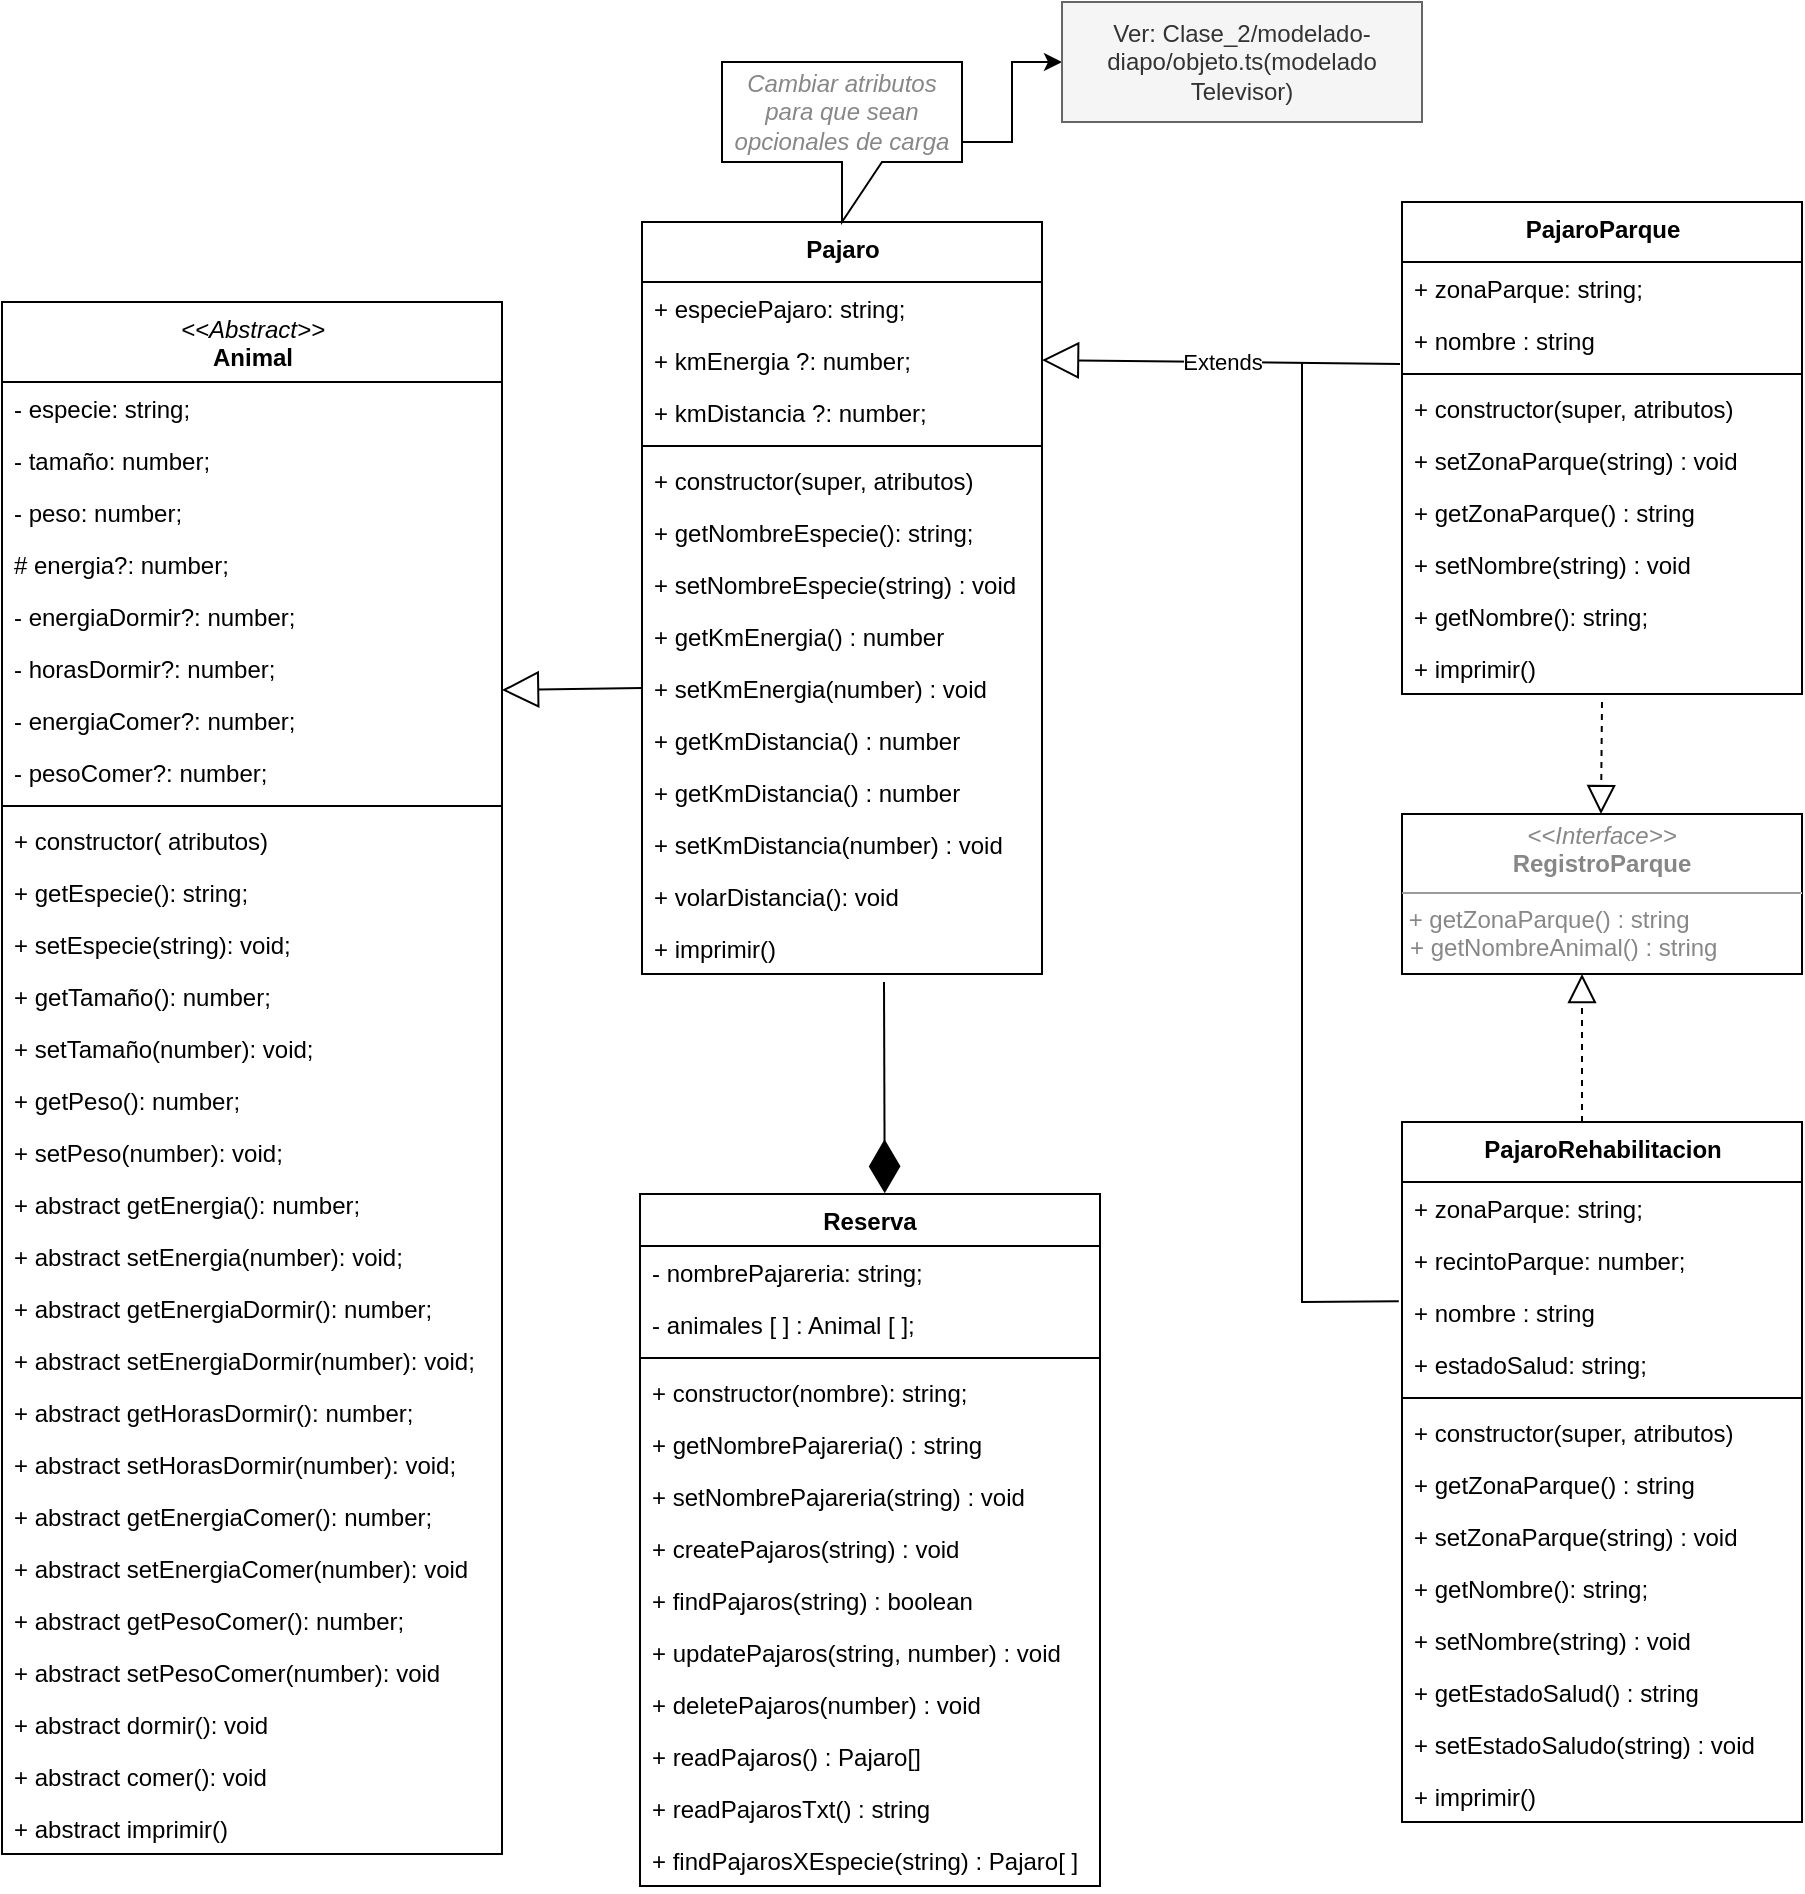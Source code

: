 <mxfile version="20.2.7" type="device"><diagram id="R2nuOQKrb8wWt1K8Yvrx" name="Página-1"><mxGraphModel dx="2012" dy="1797" grid="1" gridSize="10" guides="1" tooltips="1" connect="1" arrows="1" fold="1" page="1" pageScale="1" pageWidth="827" pageHeight="1169" math="0" shadow="0"><root><mxCell id="0"/><mxCell id="1" parent="0"/><mxCell id="1ZnCBA4chOou2AlHCFaI-1" value="&lt;span style=&quot;font-weight: normal;&quot;&gt;&lt;i&gt;&amp;lt;&amp;lt;Abstract&amp;gt;&amp;gt;&lt;br&gt;&lt;/i&gt;&lt;/span&gt;Animal" style="swimlane;fontStyle=1;align=center;verticalAlign=top;childLayout=stackLayout;horizontal=1;startSize=40;horizontalStack=0;resizeParent=1;resizeParentMax=0;resizeLast=0;collapsible=1;marginBottom=0;html=1;" parent="1" vertex="1"><mxGeometry x="-20" y="90" width="250" height="776" as="geometry"><mxRectangle x="20" y="40" width="80" height="30" as="alternateBounds"/></mxGeometry></mxCell><mxCell id="1ZnCBA4chOou2AlHCFaI-2" value="- especie: string;" style="text;strokeColor=none;fillColor=none;align=left;verticalAlign=top;spacingLeft=4;spacingRight=4;overflow=hidden;rotatable=0;points=[[0,0.5],[1,0.5]];portConstraint=eastwest;" parent="1ZnCBA4chOou2AlHCFaI-1" vertex="1"><mxGeometry y="40" width="250" height="26" as="geometry"/></mxCell><mxCell id="1ZnCBA4chOou2AlHCFaI-5" value="- tamaño: number;" style="text;strokeColor=none;fillColor=none;align=left;verticalAlign=top;spacingLeft=4;spacingRight=4;overflow=hidden;rotatable=0;points=[[0,0.5],[1,0.5]];portConstraint=eastwest;" parent="1ZnCBA4chOou2AlHCFaI-1" vertex="1"><mxGeometry y="66" width="250" height="26" as="geometry"/></mxCell><mxCell id="1ZnCBA4chOou2AlHCFaI-6" value="- peso: number; " style="text;strokeColor=none;fillColor=none;align=left;verticalAlign=top;spacingLeft=4;spacingRight=4;overflow=hidden;rotatable=0;points=[[0,0.5],[1,0.5]];portConstraint=eastwest;" parent="1ZnCBA4chOou2AlHCFaI-1" vertex="1"><mxGeometry y="92" width="250" height="26" as="geometry"/></mxCell><mxCell id="1ZnCBA4chOou2AlHCFaI-7" value="# energia?: number;" style="text;strokeColor=none;fillColor=none;align=left;verticalAlign=top;spacingLeft=4;spacingRight=4;overflow=hidden;rotatable=0;points=[[0,0.5],[1,0.5]];portConstraint=eastwest;" parent="1ZnCBA4chOou2AlHCFaI-1" vertex="1"><mxGeometry y="118" width="250" height="26" as="geometry"/></mxCell><mxCell id="1ZnCBA4chOou2AlHCFaI-8" value="- energiaDormir?: number;" style="text;strokeColor=none;fillColor=none;align=left;verticalAlign=top;spacingLeft=4;spacingRight=4;overflow=hidden;rotatable=0;points=[[0,0.5],[1,0.5]];portConstraint=eastwest;" parent="1ZnCBA4chOou2AlHCFaI-1" vertex="1"><mxGeometry y="144" width="250" height="26" as="geometry"/></mxCell><mxCell id="1ZnCBA4chOou2AlHCFaI-9" value="- horasDormir?: number;" style="text;strokeColor=none;fillColor=none;align=left;verticalAlign=top;spacingLeft=4;spacingRight=4;overflow=hidden;rotatable=0;points=[[0,0.5],[1,0.5]];portConstraint=eastwest;" parent="1ZnCBA4chOou2AlHCFaI-1" vertex="1"><mxGeometry y="170" width="250" height="26" as="geometry"/></mxCell><mxCell id="1ZnCBA4chOou2AlHCFaI-10" value="- energiaComer?: number;" style="text;strokeColor=none;fillColor=none;align=left;verticalAlign=top;spacingLeft=4;spacingRight=4;overflow=hidden;rotatable=0;points=[[0,0.5],[1,0.5]];portConstraint=eastwest;" parent="1ZnCBA4chOou2AlHCFaI-1" vertex="1"><mxGeometry y="196" width="250" height="26" as="geometry"/></mxCell><mxCell id="1ZnCBA4chOou2AlHCFaI-11" value="- pesoComer?: number;" style="text;strokeColor=none;fillColor=none;align=left;verticalAlign=top;spacingLeft=4;spacingRight=4;overflow=hidden;rotatable=0;points=[[0,0.5],[1,0.5]];portConstraint=eastwest;" parent="1ZnCBA4chOou2AlHCFaI-1" vertex="1"><mxGeometry y="222" width="250" height="26" as="geometry"/></mxCell><mxCell id="1ZnCBA4chOou2AlHCFaI-3" value="" style="line;strokeWidth=1;fillColor=none;align=left;verticalAlign=middle;spacingTop=-1;spacingLeft=3;spacingRight=3;rotatable=0;labelPosition=right;points=[];portConstraint=eastwest;" parent="1ZnCBA4chOou2AlHCFaI-1" vertex="1"><mxGeometry y="248" width="250" height="8" as="geometry"/></mxCell><mxCell id="1ZnCBA4chOou2AlHCFaI-42" value="+ constructor( atributos)" style="text;strokeColor=none;fillColor=none;align=left;verticalAlign=top;spacingLeft=4;spacingRight=4;overflow=hidden;rotatable=0;points=[[0,0.5],[1,0.5]];portConstraint=eastwest;" parent="1ZnCBA4chOou2AlHCFaI-1" vertex="1"><mxGeometry y="256" width="250" height="26" as="geometry"/></mxCell><mxCell id="1ZnCBA4chOou2AlHCFaI-4" value="+ getEspecie(): string;" style="text;strokeColor=none;fillColor=none;align=left;verticalAlign=top;spacingLeft=4;spacingRight=4;overflow=hidden;rotatable=0;points=[[0,0.5],[1,0.5]];portConstraint=eastwest;" parent="1ZnCBA4chOou2AlHCFaI-1" vertex="1"><mxGeometry y="282" width="250" height="26" as="geometry"/></mxCell><mxCell id="1ZnCBA4chOou2AlHCFaI-12" value="+ setEspecie(string): void;" style="text;strokeColor=none;fillColor=none;align=left;verticalAlign=top;spacingLeft=4;spacingRight=4;overflow=hidden;rotatable=0;points=[[0,0.5],[1,0.5]];portConstraint=eastwest;" parent="1ZnCBA4chOou2AlHCFaI-1" vertex="1"><mxGeometry y="308" width="250" height="26" as="geometry"/></mxCell><mxCell id="1ZnCBA4chOou2AlHCFaI-13" value="+ getTamaño(): number;" style="text;strokeColor=none;fillColor=none;align=left;verticalAlign=top;spacingLeft=4;spacingRight=4;overflow=hidden;rotatable=0;points=[[0,0.5],[1,0.5]];portConstraint=eastwest;" parent="1ZnCBA4chOou2AlHCFaI-1" vertex="1"><mxGeometry y="334" width="250" height="26" as="geometry"/></mxCell><mxCell id="1ZnCBA4chOou2AlHCFaI-14" value="+ setTamaño(number): void;" style="text;strokeColor=none;fillColor=none;align=left;verticalAlign=top;spacingLeft=4;spacingRight=4;overflow=hidden;rotatable=0;points=[[0,0.5],[1,0.5]];portConstraint=eastwest;" parent="1ZnCBA4chOou2AlHCFaI-1" vertex="1"><mxGeometry y="360" width="250" height="26" as="geometry"/></mxCell><mxCell id="1ZnCBA4chOou2AlHCFaI-15" value="+ getPeso(): number;" style="text;strokeColor=none;fillColor=none;align=left;verticalAlign=top;spacingLeft=4;spacingRight=4;overflow=hidden;rotatable=0;points=[[0,0.5],[1,0.5]];portConstraint=eastwest;" parent="1ZnCBA4chOou2AlHCFaI-1" vertex="1"><mxGeometry y="386" width="250" height="26" as="geometry"/></mxCell><mxCell id="1ZnCBA4chOou2AlHCFaI-16" value="+ setPeso(number): void;" style="text;strokeColor=none;fillColor=none;align=left;verticalAlign=top;spacingLeft=4;spacingRight=4;overflow=hidden;rotatable=0;points=[[0,0.5],[1,0.5]];portConstraint=eastwest;" parent="1ZnCBA4chOou2AlHCFaI-1" vertex="1"><mxGeometry y="412" width="250" height="26" as="geometry"/></mxCell><mxCell id="1ZnCBA4chOou2AlHCFaI-17" value="+ abstract getEnergia(): number;" style="text;strokeColor=none;fillColor=none;align=left;verticalAlign=top;spacingLeft=4;spacingRight=4;overflow=hidden;rotatable=0;points=[[0,0.5],[1,0.5]];portConstraint=eastwest;" parent="1ZnCBA4chOou2AlHCFaI-1" vertex="1"><mxGeometry y="438" width="250" height="26" as="geometry"/></mxCell><mxCell id="1ZnCBA4chOou2AlHCFaI-18" value="+ abstract setEnergia(number): void;" style="text;strokeColor=none;fillColor=none;align=left;verticalAlign=top;spacingLeft=4;spacingRight=4;overflow=hidden;rotatable=0;points=[[0,0.5],[1,0.5]];portConstraint=eastwest;" parent="1ZnCBA4chOou2AlHCFaI-1" vertex="1"><mxGeometry y="464" width="250" height="26" as="geometry"/></mxCell><mxCell id="1ZnCBA4chOou2AlHCFaI-19" value="+ abstract getEnergiaDormir(): number;" style="text;strokeColor=none;fillColor=none;align=left;verticalAlign=top;spacingLeft=4;spacingRight=4;overflow=hidden;rotatable=0;points=[[0,0.5],[1,0.5]];portConstraint=eastwest;" parent="1ZnCBA4chOou2AlHCFaI-1" vertex="1"><mxGeometry y="490" width="250" height="26" as="geometry"/></mxCell><mxCell id="1ZnCBA4chOou2AlHCFaI-20" value="+ abstract setEnergiaDormir(number): void;" style="text;strokeColor=none;fillColor=none;align=left;verticalAlign=top;spacingLeft=4;spacingRight=4;overflow=hidden;rotatable=0;points=[[0,0.5],[1,0.5]];portConstraint=eastwest;" parent="1ZnCBA4chOou2AlHCFaI-1" vertex="1"><mxGeometry y="516" width="250" height="26" as="geometry"/></mxCell><mxCell id="1ZnCBA4chOou2AlHCFaI-21" value="+ abstract getHorasDormir(): number;" style="text;strokeColor=none;fillColor=none;align=left;verticalAlign=top;spacingLeft=4;spacingRight=4;overflow=hidden;rotatable=0;points=[[0,0.5],[1,0.5]];portConstraint=eastwest;" parent="1ZnCBA4chOou2AlHCFaI-1" vertex="1"><mxGeometry y="542" width="250" height="26" as="geometry"/></mxCell><mxCell id="1ZnCBA4chOou2AlHCFaI-22" value="+ abstract setHorasDormir(number): void;" style="text;strokeColor=none;fillColor=none;align=left;verticalAlign=top;spacingLeft=4;spacingRight=4;overflow=hidden;rotatable=0;points=[[0,0.5],[1,0.5]];portConstraint=eastwest;" parent="1ZnCBA4chOou2AlHCFaI-1" vertex="1"><mxGeometry y="568" width="250" height="26" as="geometry"/></mxCell><mxCell id="1ZnCBA4chOou2AlHCFaI-23" value="+ abstract getEnergiaComer(): number;" style="text;strokeColor=none;fillColor=none;align=left;verticalAlign=top;spacingLeft=4;spacingRight=4;overflow=hidden;rotatable=0;points=[[0,0.5],[1,0.5]];portConstraint=eastwest;" parent="1ZnCBA4chOou2AlHCFaI-1" vertex="1"><mxGeometry y="594" width="250" height="26" as="geometry"/></mxCell><mxCell id="1ZnCBA4chOou2AlHCFaI-24" value="+ abstract setEnergiaComer(number): void" style="text;strokeColor=none;fillColor=none;align=left;verticalAlign=top;spacingLeft=4;spacingRight=4;overflow=hidden;rotatable=0;points=[[0,0.5],[1,0.5]];portConstraint=eastwest;" parent="1ZnCBA4chOou2AlHCFaI-1" vertex="1"><mxGeometry y="620" width="250" height="26" as="geometry"/></mxCell><mxCell id="1ZnCBA4chOou2AlHCFaI-25" value="+ abstract getPesoComer(): number;" style="text;strokeColor=none;fillColor=none;align=left;verticalAlign=top;spacingLeft=4;spacingRight=4;overflow=hidden;rotatable=0;points=[[0,0.5],[1,0.5]];portConstraint=eastwest;" parent="1ZnCBA4chOou2AlHCFaI-1" vertex="1"><mxGeometry y="646" width="250" height="26" as="geometry"/></mxCell><mxCell id="1ZnCBA4chOou2AlHCFaI-26" value="+ abstract setPesoComer(number): void" style="text;strokeColor=none;fillColor=none;align=left;verticalAlign=top;spacingLeft=4;spacingRight=4;overflow=hidden;rotatable=0;points=[[0,0.5],[1,0.5]];portConstraint=eastwest;" parent="1ZnCBA4chOou2AlHCFaI-1" vertex="1"><mxGeometry y="672" width="250" height="26" as="geometry"/></mxCell><mxCell id="1ZnCBA4chOou2AlHCFaI-27" value="+ abstract dormir(): void" style="text;strokeColor=none;fillColor=none;align=left;verticalAlign=top;spacingLeft=4;spacingRight=4;overflow=hidden;rotatable=0;points=[[0,0.5],[1,0.5]];portConstraint=eastwest;" parent="1ZnCBA4chOou2AlHCFaI-1" vertex="1"><mxGeometry y="698" width="250" height="26" as="geometry"/></mxCell><mxCell id="1ZnCBA4chOou2AlHCFaI-28" value="+ abstract comer(): void" style="text;strokeColor=none;fillColor=none;align=left;verticalAlign=top;spacingLeft=4;spacingRight=4;overflow=hidden;rotatable=0;points=[[0,0.5],[1,0.5]];portConstraint=eastwest;" parent="1ZnCBA4chOou2AlHCFaI-1" vertex="1"><mxGeometry y="724" width="250" height="26" as="geometry"/></mxCell><mxCell id="1ZnCBA4chOou2AlHCFaI-29" value="+ abstract imprimir()" style="text;strokeColor=none;fillColor=none;align=left;verticalAlign=top;spacingLeft=4;spacingRight=4;overflow=hidden;rotatable=0;points=[[0,0.5],[1,0.5]];portConstraint=eastwest;" parent="1ZnCBA4chOou2AlHCFaI-1" vertex="1"><mxGeometry y="750" width="250" height="26" as="geometry"/></mxCell><mxCell id="1ZnCBA4chOou2AlHCFaI-30" value="Pajaro" style="swimlane;fontStyle=1;align=center;verticalAlign=top;childLayout=stackLayout;horizontal=1;startSize=30;horizontalStack=0;resizeParent=1;resizeParentMax=0;resizeLast=0;collapsible=1;marginBottom=0;html=1;" parent="1" vertex="1"><mxGeometry x="300" y="50" width="200" height="376" as="geometry"/></mxCell><mxCell id="1ZnCBA4chOou2AlHCFaI-31" value="+ especiePajaro: string;" style="text;strokeColor=none;fillColor=none;align=left;verticalAlign=top;spacingLeft=4;spacingRight=4;overflow=hidden;rotatable=0;points=[[0,0.5],[1,0.5]];portConstraint=eastwest;" parent="1ZnCBA4chOou2AlHCFaI-30" vertex="1"><mxGeometry y="30" width="200" height="26" as="geometry"/></mxCell><mxCell id="1ZnCBA4chOou2AlHCFaI-34" value="+ kmEnergia ?: number;" style="text;strokeColor=none;fillColor=none;align=left;verticalAlign=top;spacingLeft=4;spacingRight=4;overflow=hidden;rotatable=0;points=[[0,0.5],[1,0.5]];portConstraint=eastwest;" parent="1ZnCBA4chOou2AlHCFaI-30" vertex="1"><mxGeometry y="56" width="200" height="26" as="geometry"/></mxCell><mxCell id="1ZnCBA4chOou2AlHCFaI-35" value="+ kmDistancia ?: number;" style="text;strokeColor=none;fillColor=none;align=left;verticalAlign=top;spacingLeft=4;spacingRight=4;overflow=hidden;rotatable=0;points=[[0,0.5],[1,0.5]];portConstraint=eastwest;" parent="1ZnCBA4chOou2AlHCFaI-30" vertex="1"><mxGeometry y="82" width="200" height="26" as="geometry"/></mxCell><mxCell id="1ZnCBA4chOou2AlHCFaI-32" value="" style="line;strokeWidth=1;fillColor=none;align=left;verticalAlign=middle;spacingTop=-1;spacingLeft=3;spacingRight=3;rotatable=0;labelPosition=right;points=[];portConstraint=eastwest;" parent="1ZnCBA4chOou2AlHCFaI-30" vertex="1"><mxGeometry y="108" width="200" height="8" as="geometry"/></mxCell><mxCell id="1ZnCBA4chOou2AlHCFaI-33" value="+ constructor(super, atributos)" style="text;strokeColor=none;fillColor=none;align=left;verticalAlign=top;spacingLeft=4;spacingRight=4;overflow=hidden;rotatable=0;points=[[0,0.5],[1,0.5]];portConstraint=eastwest;" parent="1ZnCBA4chOou2AlHCFaI-30" vertex="1"><mxGeometry y="116" width="200" height="26" as="geometry"/></mxCell><mxCell id="1ZnCBA4chOou2AlHCFaI-36" value="+ getNombreEspecie(): string;" style="text;strokeColor=none;fillColor=none;align=left;verticalAlign=top;spacingLeft=4;spacingRight=4;overflow=hidden;rotatable=0;points=[[0,0.5],[1,0.5]];portConstraint=eastwest;" parent="1ZnCBA4chOou2AlHCFaI-30" vertex="1"><mxGeometry y="142" width="200" height="26" as="geometry"/></mxCell><mxCell id="1ZnCBA4chOou2AlHCFaI-37" value="+ setNombreEspecie(string) : void" style="text;strokeColor=none;fillColor=none;align=left;verticalAlign=top;spacingLeft=4;spacingRight=4;overflow=hidden;rotatable=0;points=[[0,0.5],[1,0.5]];portConstraint=eastwest;" parent="1ZnCBA4chOou2AlHCFaI-30" vertex="1"><mxGeometry y="168" width="200" height="26" as="geometry"/></mxCell><mxCell id="1ZnCBA4chOou2AlHCFaI-38" value="+ getKmEnergia() : number" style="text;strokeColor=none;fillColor=none;align=left;verticalAlign=top;spacingLeft=4;spacingRight=4;overflow=hidden;rotatable=0;points=[[0,0.5],[1,0.5]];portConstraint=eastwest;" parent="1ZnCBA4chOou2AlHCFaI-30" vertex="1"><mxGeometry y="194" width="200" height="26" as="geometry"/></mxCell><mxCell id="1ZnCBA4chOou2AlHCFaI-39" value="+ setKmEnergia(number) : void" style="text;strokeColor=none;fillColor=none;align=left;verticalAlign=top;spacingLeft=4;spacingRight=4;overflow=hidden;rotatable=0;points=[[0,0.5],[1,0.5]];portConstraint=eastwest;" parent="1ZnCBA4chOou2AlHCFaI-30" vertex="1"><mxGeometry y="220" width="200" height="26" as="geometry"/></mxCell><mxCell id="1ZnCBA4chOou2AlHCFaI-43" value="+ getKmDistancia() : number" style="text;strokeColor=none;fillColor=none;align=left;verticalAlign=top;spacingLeft=4;spacingRight=4;overflow=hidden;rotatable=0;points=[[0,0.5],[1,0.5]];portConstraint=eastwest;" parent="1ZnCBA4chOou2AlHCFaI-30" vertex="1"><mxGeometry y="246" width="200" height="26" as="geometry"/></mxCell><mxCell id="AwTeYUohgKSY1_sDPELd-1" value="+ getKmDistancia() : number" style="text;strokeColor=none;fillColor=none;align=left;verticalAlign=top;spacingLeft=4;spacingRight=4;overflow=hidden;rotatable=0;points=[[0,0.5],[1,0.5]];portConstraint=eastwest;" parent="1ZnCBA4chOou2AlHCFaI-30" vertex="1"><mxGeometry y="272" width="200" height="26" as="geometry"/></mxCell><mxCell id="1ZnCBA4chOou2AlHCFaI-44" value="+ setKmDistancia(number) : void" style="text;strokeColor=none;fillColor=none;align=left;verticalAlign=top;spacingLeft=4;spacingRight=4;overflow=hidden;rotatable=0;points=[[0,0.5],[1,0.5]];portConstraint=eastwest;" parent="1ZnCBA4chOou2AlHCFaI-30" vertex="1"><mxGeometry y="298" width="200" height="26" as="geometry"/></mxCell><mxCell id="1ZnCBA4chOou2AlHCFaI-45" value="+ volarDistancia(): void" style="text;strokeColor=none;fillColor=none;align=left;verticalAlign=top;spacingLeft=4;spacingRight=4;overflow=hidden;rotatable=0;points=[[0,0.5],[1,0.5]];portConstraint=eastwest;" parent="1ZnCBA4chOou2AlHCFaI-30" vertex="1"><mxGeometry y="324" width="200" height="26" as="geometry"/></mxCell><mxCell id="1ZnCBA4chOou2AlHCFaI-46" value="+ imprimir()" style="text;strokeColor=none;fillColor=none;align=left;verticalAlign=top;spacingLeft=4;spacingRight=4;overflow=hidden;rotatable=0;points=[[0,0.5],[1,0.5]];portConstraint=eastwest;" parent="1ZnCBA4chOou2AlHCFaI-30" vertex="1"><mxGeometry y="350" width="200" height="26" as="geometry"/></mxCell><mxCell id="1ZnCBA4chOou2AlHCFaI-63" value="Reserva" style="swimlane;fontStyle=1;align=center;verticalAlign=top;childLayout=stackLayout;horizontal=1;startSize=26;horizontalStack=0;resizeParent=1;resizeParentMax=0;resizeLast=0;collapsible=1;marginBottom=0;" parent="1" vertex="1"><mxGeometry x="299" y="536" width="230" height="346" as="geometry"/></mxCell><mxCell id="1ZnCBA4chOou2AlHCFaI-64" value="- nombrePajareria: string;" style="text;strokeColor=none;fillColor=none;align=left;verticalAlign=top;spacingLeft=4;spacingRight=4;overflow=hidden;rotatable=0;points=[[0,0.5],[1,0.5]];portConstraint=eastwest;" parent="1ZnCBA4chOou2AlHCFaI-63" vertex="1"><mxGeometry y="26" width="230" height="26" as="geometry"/></mxCell><mxCell id="1ZnCBA4chOou2AlHCFaI-67" value="- animales [ ] : Animal [ ];" style="text;strokeColor=none;fillColor=none;align=left;verticalAlign=top;spacingLeft=4;spacingRight=4;overflow=hidden;rotatable=0;points=[[0,0.5],[1,0.5]];portConstraint=eastwest;" parent="1ZnCBA4chOou2AlHCFaI-63" vertex="1"><mxGeometry y="52" width="230" height="26" as="geometry"/></mxCell><mxCell id="1ZnCBA4chOou2AlHCFaI-65" value="" style="line;strokeWidth=1;fillColor=none;align=left;verticalAlign=middle;spacingTop=-1;spacingLeft=3;spacingRight=3;rotatable=0;labelPosition=right;points=[];portConstraint=eastwest;" parent="1ZnCBA4chOou2AlHCFaI-63" vertex="1"><mxGeometry y="78" width="230" height="8" as="geometry"/></mxCell><mxCell id="1ZnCBA4chOou2AlHCFaI-66" value="+ constructor(nombre): string;" style="text;strokeColor=none;fillColor=none;align=left;verticalAlign=top;spacingLeft=4;spacingRight=4;overflow=hidden;rotatable=0;points=[[0,0.5],[1,0.5]];portConstraint=eastwest;" parent="1ZnCBA4chOou2AlHCFaI-63" vertex="1"><mxGeometry y="86" width="230" height="26" as="geometry"/></mxCell><mxCell id="1ZnCBA4chOou2AlHCFaI-68" value="+ getNombrePajareria() : string" style="text;strokeColor=none;fillColor=none;align=left;verticalAlign=top;spacingLeft=4;spacingRight=4;overflow=hidden;rotatable=0;points=[[0,0.5],[1,0.5]];portConstraint=eastwest;" parent="1ZnCBA4chOou2AlHCFaI-63" vertex="1"><mxGeometry y="112" width="230" height="26" as="geometry"/></mxCell><mxCell id="1ZnCBA4chOou2AlHCFaI-69" value="+ setNombrePajareria(string) : void" style="text;strokeColor=none;fillColor=none;align=left;verticalAlign=top;spacingLeft=4;spacingRight=4;overflow=hidden;rotatable=0;points=[[0,0.5],[1,0.5]];portConstraint=eastwest;" parent="1ZnCBA4chOou2AlHCFaI-63" vertex="1"><mxGeometry y="138" width="230" height="26" as="geometry"/></mxCell><mxCell id="1ZnCBA4chOou2AlHCFaI-70" value="+ createPajaros(string) : void" style="text;strokeColor=none;fillColor=none;align=left;verticalAlign=top;spacingLeft=4;spacingRight=4;overflow=hidden;rotatable=0;points=[[0,0.5],[1,0.5]];portConstraint=eastwest;" parent="1ZnCBA4chOou2AlHCFaI-63" vertex="1"><mxGeometry y="164" width="230" height="26" as="geometry"/></mxCell><mxCell id="1ZnCBA4chOou2AlHCFaI-71" value="+ findPajaros(string) : boolean" style="text;strokeColor=none;fillColor=none;align=left;verticalAlign=top;spacingLeft=4;spacingRight=4;overflow=hidden;rotatable=0;points=[[0,0.5],[1,0.5]];portConstraint=eastwest;" parent="1ZnCBA4chOou2AlHCFaI-63" vertex="1"><mxGeometry y="190" width="230" height="26" as="geometry"/></mxCell><mxCell id="1ZnCBA4chOou2AlHCFaI-72" value="+ updatePajaros(string, number) : void" style="text;strokeColor=none;fillColor=none;align=left;verticalAlign=top;spacingLeft=4;spacingRight=4;overflow=hidden;rotatable=0;points=[[0,0.5],[1,0.5]];portConstraint=eastwest;" parent="1ZnCBA4chOou2AlHCFaI-63" vertex="1"><mxGeometry y="216" width="230" height="26" as="geometry"/></mxCell><mxCell id="1ZnCBA4chOou2AlHCFaI-73" value="+ deletePajaros(number) : void" style="text;strokeColor=none;fillColor=none;align=left;verticalAlign=top;spacingLeft=4;spacingRight=4;overflow=hidden;rotatable=0;points=[[0,0.5],[1,0.5]];portConstraint=eastwest;" parent="1ZnCBA4chOou2AlHCFaI-63" vertex="1"><mxGeometry y="242" width="230" height="26" as="geometry"/></mxCell><mxCell id="1ZnCBA4chOou2AlHCFaI-74" value="+ readPajaros() : Pajaro[]" style="text;strokeColor=none;fillColor=none;align=left;verticalAlign=top;spacingLeft=4;spacingRight=4;overflow=hidden;rotatable=0;points=[[0,0.5],[1,0.5]];portConstraint=eastwest;" parent="1ZnCBA4chOou2AlHCFaI-63" vertex="1"><mxGeometry y="268" width="230" height="26" as="geometry"/></mxCell><mxCell id="1ZnCBA4chOou2AlHCFaI-75" value="+ readPajarosTxt() : string" style="text;strokeColor=none;fillColor=none;align=left;verticalAlign=top;spacingLeft=4;spacingRight=4;overflow=hidden;rotatable=0;points=[[0,0.5],[1,0.5]];portConstraint=eastwest;" parent="1ZnCBA4chOou2AlHCFaI-63" vertex="1"><mxGeometry y="294" width="230" height="26" as="geometry"/></mxCell><mxCell id="1ZnCBA4chOou2AlHCFaI-76" value="+ findPajarosXEspecie(string) : Pajaro[ ]" style="text;strokeColor=none;fillColor=none;align=left;verticalAlign=top;spacingLeft=4;spacingRight=4;overflow=hidden;rotatable=0;points=[[0,0.5],[1,0.5]];portConstraint=eastwest;" parent="1ZnCBA4chOou2AlHCFaI-63" vertex="1"><mxGeometry y="320" width="230" height="26" as="geometry"/></mxCell><mxCell id="1ZnCBA4chOou2AlHCFaI-62" value="" style="endArrow=block;endSize=16;endFill=0;html=1;rounded=0;exitX=0;exitY=0.5;exitDx=0;exitDy=0;entryX=1;entryY=0.923;entryDx=0;entryDy=0;entryPerimeter=0;" parent="1" source="1ZnCBA4chOou2AlHCFaI-39" target="1ZnCBA4chOou2AlHCFaI-9" edge="1"><mxGeometry width="160" relative="1" as="geometry"><mxPoint x="420" y="220" as="sourcePoint"/><mxPoint x="260" y="220" as="targetPoint"/></mxGeometry></mxCell><mxCell id="sXt6QtKikq6aPdmJmPQ4-7" value="" style="endArrow=diamondThin;endFill=1;endSize=24;html=1;rounded=0;entryX=0.532;entryY=-0.001;entryDx=0;entryDy=0;entryPerimeter=0;" parent="1" edge="1" target="1ZnCBA4chOou2AlHCFaI-63"><mxGeometry width="160" relative="1" as="geometry"><mxPoint x="421" y="430" as="sourcePoint"/><mxPoint x="403" y="426" as="targetPoint"/><Array as="points"/></mxGeometry></mxCell><mxCell id="s1c9hwE1rNxEBev0eTU1-2" value="PajaroParque" style="swimlane;fontStyle=1;align=center;verticalAlign=top;childLayout=stackLayout;horizontal=1;startSize=30;horizontalStack=0;resizeParent=1;resizeParentMax=0;resizeLast=0;collapsible=1;marginBottom=0;html=1;" parent="1" vertex="1"><mxGeometry x="680" y="40" width="200" height="246" as="geometry"/></mxCell><mxCell id="s1c9hwE1rNxEBev0eTU1-30" value="+ zonaParque: string;" style="text;strokeColor=none;fillColor=none;align=left;verticalAlign=top;spacingLeft=4;spacingRight=4;overflow=hidden;rotatable=0;points=[[0,0.5],[1,0.5]];portConstraint=eastwest;" parent="s1c9hwE1rNxEBev0eTU1-2" vertex="1"><mxGeometry y="30" width="200" height="26" as="geometry"/></mxCell><mxCell id="AwTeYUohgKSY1_sDPELd-12" value="+ nombre : string" style="text;strokeColor=none;fillColor=none;align=left;verticalAlign=top;spacingLeft=4;spacingRight=4;overflow=hidden;rotatable=0;points=[[0,0.5],[1,0.5]];portConstraint=eastwest;" parent="s1c9hwE1rNxEBev0eTU1-2" vertex="1"><mxGeometry y="56" width="200" height="26" as="geometry"/></mxCell><mxCell id="s1c9hwE1rNxEBev0eTU1-6" value="" style="line;strokeWidth=1;fillColor=none;align=left;verticalAlign=middle;spacingTop=-1;spacingLeft=3;spacingRight=3;rotatable=0;labelPosition=right;points=[];portConstraint=eastwest;" parent="s1c9hwE1rNxEBev0eTU1-2" vertex="1"><mxGeometry y="82" width="200" height="8" as="geometry"/></mxCell><mxCell id="s1c9hwE1rNxEBev0eTU1-7" value="+ constructor(super, atributos)" style="text;strokeColor=none;fillColor=none;align=left;verticalAlign=top;spacingLeft=4;spacingRight=4;overflow=hidden;rotatable=0;points=[[0,0.5],[1,0.5]];portConstraint=eastwest;" parent="s1c9hwE1rNxEBev0eTU1-2" vertex="1"><mxGeometry y="90" width="200" height="26" as="geometry"/></mxCell><mxCell id="s1c9hwE1rNxEBev0eTU1-36" value="+ setZonaParque(string) : void" style="text;strokeColor=none;fillColor=none;align=left;verticalAlign=top;spacingLeft=4;spacingRight=4;overflow=hidden;rotatable=0;points=[[0,0.5],[1,0.5]];portConstraint=eastwest;" parent="s1c9hwE1rNxEBev0eTU1-2" vertex="1"><mxGeometry y="116" width="200" height="26" as="geometry"/></mxCell><mxCell id="s1c9hwE1rNxEBev0eTU1-35" value="+ getZonaParque() : string" style="text;strokeColor=none;fillColor=none;align=left;verticalAlign=top;spacingLeft=4;spacingRight=4;overflow=hidden;rotatable=0;points=[[0,0.5],[1,0.5]];portConstraint=eastwest;" parent="s1c9hwE1rNxEBev0eTU1-2" vertex="1"><mxGeometry y="142" width="200" height="26" as="geometry"/></mxCell><mxCell id="AwTeYUohgKSY1_sDPELd-11" value="+ setNombre(string) : void" style="text;strokeColor=none;fillColor=none;align=left;verticalAlign=top;spacingLeft=4;spacingRight=4;overflow=hidden;rotatable=0;points=[[0,0.5],[1,0.5]];portConstraint=eastwest;" parent="s1c9hwE1rNxEBev0eTU1-2" vertex="1"><mxGeometry y="168" width="200" height="26" as="geometry"/></mxCell><mxCell id="AwTeYUohgKSY1_sDPELd-10" value="+ getNombre(): string;" style="text;strokeColor=none;fillColor=none;align=left;verticalAlign=top;spacingLeft=4;spacingRight=4;overflow=hidden;rotatable=0;points=[[0,0.5],[1,0.5]];portConstraint=eastwest;" parent="s1c9hwE1rNxEBev0eTU1-2" vertex="1"><mxGeometry y="194" width="200" height="26" as="geometry"/></mxCell><mxCell id="s1c9hwE1rNxEBev0eTU1-15" value="+ imprimir()" style="text;strokeColor=none;fillColor=none;align=left;verticalAlign=top;spacingLeft=4;spacingRight=4;overflow=hidden;rotatable=0;points=[[0,0.5],[1,0.5]];portConstraint=eastwest;" parent="s1c9hwE1rNxEBev0eTU1-2" vertex="1"><mxGeometry y="220" width="200" height="26" as="geometry"/></mxCell><mxCell id="s1c9hwE1rNxEBev0eTU1-16" value="PajaroRehabilitacion" style="swimlane;fontStyle=1;align=center;verticalAlign=top;childLayout=stackLayout;horizontal=1;startSize=30;horizontalStack=0;resizeParent=1;resizeParentMax=0;resizeLast=0;collapsible=1;marginBottom=0;html=1;" parent="1" vertex="1"><mxGeometry x="680" y="500" width="200" height="350" as="geometry"/></mxCell><mxCell id="AwTeYUohgKSY1_sDPELd-14" value="+ zonaParque: string;" style="text;strokeColor=none;fillColor=none;align=left;verticalAlign=top;spacingLeft=4;spacingRight=4;overflow=hidden;rotatable=0;points=[[0,0.5],[1,0.5]];portConstraint=eastwest;" parent="s1c9hwE1rNxEBev0eTU1-16" vertex="1"><mxGeometry y="30" width="200" height="26" as="geometry"/></mxCell><mxCell id="IH3pju5RBLR1ZnyjZB9z-1" value="+ recintoParque: number;" style="text;strokeColor=none;fillColor=none;align=left;verticalAlign=top;spacingLeft=4;spacingRight=4;overflow=hidden;rotatable=0;points=[[0,0.5],[1,0.5]];portConstraint=eastwest;" vertex="1" parent="s1c9hwE1rNxEBev0eTU1-16"><mxGeometry y="56" width="200" height="26" as="geometry"/></mxCell><mxCell id="AwTeYUohgKSY1_sDPELd-13" value="+ nombre : string" style="text;strokeColor=none;fillColor=none;align=left;verticalAlign=top;spacingLeft=4;spacingRight=4;overflow=hidden;rotatable=0;points=[[0,0.5],[1,0.5]];portConstraint=eastwest;" parent="s1c9hwE1rNxEBev0eTU1-16" vertex="1"><mxGeometry y="82" width="200" height="26" as="geometry"/></mxCell><mxCell id="s1c9hwE1rNxEBev0eTU1-37" value="+ estadoSalud: string;" style="text;strokeColor=none;fillColor=none;align=left;verticalAlign=top;spacingLeft=4;spacingRight=4;overflow=hidden;rotatable=0;points=[[0,0.5],[1,0.5]];portConstraint=eastwest;" parent="s1c9hwE1rNxEBev0eTU1-16" vertex="1"><mxGeometry y="108" width="200" height="26" as="geometry"/></mxCell><mxCell id="s1c9hwE1rNxEBev0eTU1-20" value="" style="line;strokeWidth=1;fillColor=none;align=left;verticalAlign=middle;spacingTop=-1;spacingLeft=3;spacingRight=3;rotatable=0;labelPosition=right;points=[];portConstraint=eastwest;" parent="s1c9hwE1rNxEBev0eTU1-16" vertex="1"><mxGeometry y="134" width="200" height="8" as="geometry"/></mxCell><mxCell id="s1c9hwE1rNxEBev0eTU1-21" value="+ constructor(super, atributos)" style="text;strokeColor=none;fillColor=none;align=left;verticalAlign=top;spacingLeft=4;spacingRight=4;overflow=hidden;rotatable=0;points=[[0,0.5],[1,0.5]];portConstraint=eastwest;" parent="s1c9hwE1rNxEBev0eTU1-16" vertex="1"><mxGeometry y="142" width="200" height="26" as="geometry"/></mxCell><mxCell id="AwTeYUohgKSY1_sDPELd-9" value="+ getZonaParque() : string" style="text;strokeColor=none;fillColor=none;align=left;verticalAlign=top;spacingLeft=4;spacingRight=4;overflow=hidden;rotatable=0;points=[[0,0.5],[1,0.5]];portConstraint=eastwest;" parent="s1c9hwE1rNxEBev0eTU1-16" vertex="1"><mxGeometry y="168" width="200" height="26" as="geometry"/></mxCell><mxCell id="AwTeYUohgKSY1_sDPELd-8" value="+ setZonaParque(string) : void" style="text;strokeColor=none;fillColor=none;align=left;verticalAlign=top;spacingLeft=4;spacingRight=4;overflow=hidden;rotatable=0;points=[[0,0.5],[1,0.5]];portConstraint=eastwest;" parent="s1c9hwE1rNxEBev0eTU1-16" vertex="1"><mxGeometry y="194" width="200" height="26" as="geometry"/></mxCell><mxCell id="AwTeYUohgKSY1_sDPELd-16" value="+ getNombre(): string;" style="text;strokeColor=none;fillColor=none;align=left;verticalAlign=top;spacingLeft=4;spacingRight=4;overflow=hidden;rotatable=0;points=[[0,0.5],[1,0.5]];portConstraint=eastwest;" parent="s1c9hwE1rNxEBev0eTU1-16" vertex="1"><mxGeometry y="220" width="200" height="26" as="geometry"/></mxCell><mxCell id="AwTeYUohgKSY1_sDPELd-15" value="+ setNombre(string) : void" style="text;strokeColor=none;fillColor=none;align=left;verticalAlign=top;spacingLeft=4;spacingRight=4;overflow=hidden;rotatable=0;points=[[0,0.5],[1,0.5]];portConstraint=eastwest;" parent="s1c9hwE1rNxEBev0eTU1-16" vertex="1"><mxGeometry y="246" width="200" height="26" as="geometry"/></mxCell><mxCell id="s1c9hwE1rNxEBev0eTU1-39" value="+ getEstadoSalud() : string" style="text;strokeColor=none;fillColor=none;align=left;verticalAlign=top;spacingLeft=4;spacingRight=4;overflow=hidden;rotatable=0;points=[[0,0.5],[1,0.5]];portConstraint=eastwest;" parent="s1c9hwE1rNxEBev0eTU1-16" vertex="1"><mxGeometry y="272" width="200" height="26" as="geometry"/></mxCell><mxCell id="s1c9hwE1rNxEBev0eTU1-38" value="+ setEstadoSaludo(string) : void" style="text;strokeColor=none;fillColor=none;align=left;verticalAlign=top;spacingLeft=4;spacingRight=4;overflow=hidden;rotatable=0;points=[[0,0.5],[1,0.5]];portConstraint=eastwest;" parent="s1c9hwE1rNxEBev0eTU1-16" vertex="1"><mxGeometry y="298" width="200" height="26" as="geometry"/></mxCell><mxCell id="s1c9hwE1rNxEBev0eTU1-29" value="+ imprimir()" style="text;strokeColor=none;fillColor=none;align=left;verticalAlign=top;spacingLeft=4;spacingRight=4;overflow=hidden;rotatable=0;points=[[0,0.5],[1,0.5]];portConstraint=eastwest;" parent="s1c9hwE1rNxEBev0eTU1-16" vertex="1"><mxGeometry y="324" width="200" height="26" as="geometry"/></mxCell><mxCell id="s1c9hwE1rNxEBev0eTU1-40" value="Extends" style="endArrow=block;endSize=16;endFill=0;html=1;rounded=0;entryX=1;entryY=0.5;entryDx=0;entryDy=0;exitX=-0.005;exitY=-0.038;exitDx=0;exitDy=0;exitPerimeter=0;" parent="1" target="1ZnCBA4chOou2AlHCFaI-34" edge="1"><mxGeometry width="160" relative="1" as="geometry"><mxPoint x="679" y="121.012" as="sourcePoint"/><mxPoint x="370" y="390" as="targetPoint"/></mxGeometry></mxCell><mxCell id="s1c9hwE1rNxEBev0eTU1-41" value="" style="endArrow=none;endSize=16;endFill=0;html=1;rounded=0;exitX=-0.008;exitY=0.291;exitDx=0;exitDy=0;exitPerimeter=0;" parent="1" edge="1"><mxGeometry width="160" relative="1" as="geometry"><mxPoint x="678.4" y="589.566" as="sourcePoint"/><mxPoint x="630" y="120" as="targetPoint"/><Array as="points"><mxPoint x="630" y="590"/></Array></mxGeometry></mxCell><mxCell id="AwTeYUohgKSY1_sDPELd-21" value="" style="edgeStyle=orthogonalEdgeStyle;rounded=0;orthogonalLoop=1;jettySize=auto;html=1;fontColor=#878787;" parent="1" source="AwTeYUohgKSY1_sDPELd-2" target="AwTeYUohgKSY1_sDPELd-20" edge="1"><mxGeometry relative="1" as="geometry"/></mxCell><mxCell id="AwTeYUohgKSY1_sDPELd-2" value="&lt;i&gt;&lt;font color=&quot;#878787&quot;&gt;Cambiar atributos para que sean opcionales de carga&lt;/font&gt;&lt;/i&gt;" style="shape=callout;whiteSpace=wrap;html=1;perimeter=calloutPerimeter;" parent="1" vertex="1"><mxGeometry x="340" y="-30" width="120" height="80" as="geometry"/></mxCell><mxCell id="AwTeYUohgKSY1_sDPELd-6" value="&lt;p style=&quot;margin:0px;margin-top:4px;text-align:center;&quot;&gt;&lt;i&gt;&amp;lt;&amp;lt;Interface&amp;gt;&amp;gt;&lt;/i&gt;&lt;br&gt;&lt;b&gt;RegistroParque&lt;/b&gt;&lt;/p&gt;&lt;hr size=&quot;1&quot;&gt;&lt;p style=&quot;margin:0px;margin-left:4px;&quot;&gt;&lt;/p&gt;&amp;nbsp;+ getZonaParque() : string&lt;p style=&quot;margin:0px;margin-left:4px;&quot;&gt;+ getNombreAnimal() : string&lt;/p&gt;" style="verticalAlign=top;align=left;overflow=fill;fontSize=12;fontFamily=Helvetica;html=1;fontColor=#878787;" parent="1" vertex="1"><mxGeometry x="680" y="346" width="200" height="80" as="geometry"/></mxCell><mxCell id="AwTeYUohgKSY1_sDPELd-17" value="" style="endArrow=block;dashed=1;endFill=0;endSize=12;html=1;rounded=0;fontColor=#878787;" parent="1" edge="1"><mxGeometry width="160" relative="1" as="geometry"><mxPoint x="770" y="500" as="sourcePoint"/><mxPoint x="770" y="426" as="targetPoint"/></mxGeometry></mxCell><mxCell id="AwTeYUohgKSY1_sDPELd-18" value="" style="endArrow=block;dashed=1;endFill=0;endSize=12;html=1;rounded=0;fontColor=#878787;" parent="1" edge="1"><mxGeometry width="160" relative="1" as="geometry"><mxPoint x="780" y="290" as="sourcePoint"/><mxPoint x="779.5" y="346" as="targetPoint"/></mxGeometry></mxCell><mxCell id="AwTeYUohgKSY1_sDPELd-20" value="Ver: Clase_2/modelado-diapo/objeto.ts(modelado Televisor)" style="whiteSpace=wrap;html=1;fillColor=#f5f5f5;strokeColor=#666666;fontColor=#333333;" parent="1" vertex="1"><mxGeometry x="510" y="-60" width="180" height="60" as="geometry"/></mxCell></root></mxGraphModel></diagram></mxfile>